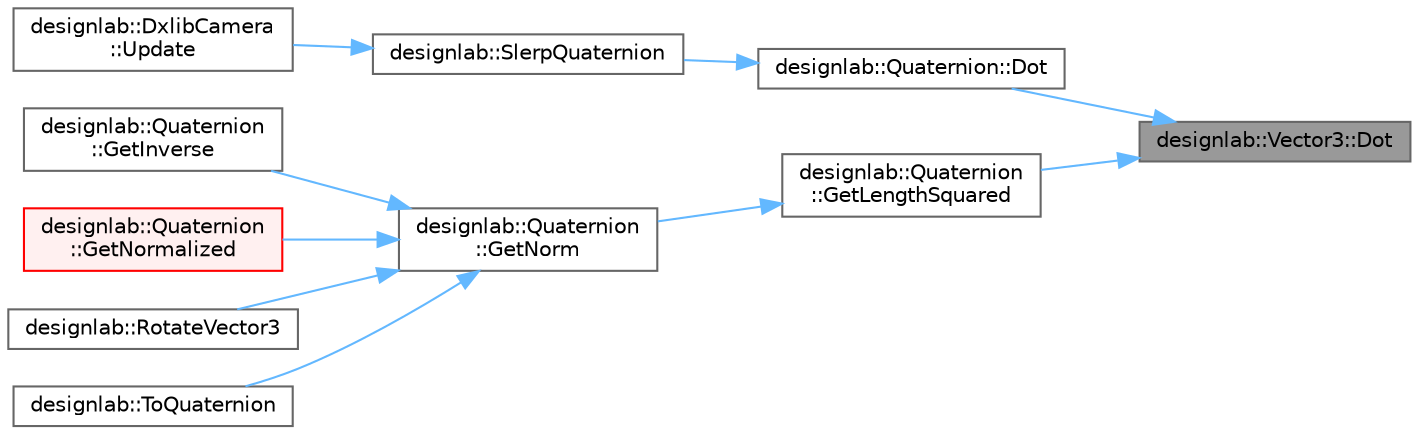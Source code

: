 digraph "designlab::Vector3::Dot"
{
 // LATEX_PDF_SIZE
  bgcolor="transparent";
  edge [fontname=Helvetica,fontsize=10,labelfontname=Helvetica,labelfontsize=10];
  node [fontname=Helvetica,fontsize=10,shape=box,height=0.2,width=0.4];
  rankdir="RL";
  Node1 [id="Node000001",label="designlab::Vector3::Dot",height=0.2,width=0.4,color="gray40", fillcolor="grey60", style="filled", fontcolor="black",tooltip="自分・引数 の内積の結果を返す．"];
  Node1 -> Node2 [id="edge1_Node000001_Node000002",dir="back",color="steelblue1",style="solid",tooltip=" "];
  Node2 [id="Node000002",label="designlab::Quaternion::Dot",height=0.2,width=0.4,color="grey40", fillcolor="white", style="filled",URL="$structdesignlab_1_1_quaternion.html#afaac2f3922f46f7286a2e650f791cec4",tooltip="クォータニオンの内積を返す． クォータニオンを4次元のベクトルとみなし，ベクトルの内積を求める．"];
  Node2 -> Node3 [id="edge2_Node000002_Node000003",dir="back",color="steelblue1",style="solid",tooltip=" "];
  Node3 [id="Node000003",label="designlab::SlerpQuaternion",height=0.2,width=0.4,color="grey40", fillcolor="white", style="filled",URL="$namespacedesignlab.html#aa6386f09017c25f59fbdf0fa7088ec90",tooltip="球面線形補間を行う．"];
  Node3 -> Node4 [id="edge3_Node000003_Node000004",dir="back",color="steelblue1",style="solid",tooltip=" "];
  Node4 [id="Node000004",label="designlab::DxlibCamera\l::Update",height=0.2,width=0.4,color="grey40", fillcolor="white", style="filled",URL="$classdesignlab_1_1_dxlib_camera.html#a849d4bd740e6cebcbe726c7a537d74be",tooltip="カメラの位置などの更新を行う．毎フレーム実行すること．"];
  Node1 -> Node5 [id="edge4_Node000001_Node000005",dir="back",color="steelblue1",style="solid",tooltip=" "];
  Node5 [id="Node000005",label="designlab::Quaternion\l::GetLengthSquared",height=0.2,width=0.4,color="grey40", fillcolor="white", style="filled",URL="$structdesignlab_1_1_quaternion.html#a24ad10137dd081de9002ac270cdce9f9",tooltip="クォータニオンの長さの2乗を返す(ノルムの2乗)．   クォータニオンの長さの2乗は，w^2 + x^2 + y^2 + z^2 で求められる．"];
  Node5 -> Node6 [id="edge5_Node000005_Node000006",dir="back",color="steelblue1",style="solid",tooltip=" "];
  Node6 [id="Node000006",label="designlab::Quaternion\l::GetNorm",height=0.2,width=0.4,color="grey40", fillcolor="white", style="filled",URL="$structdesignlab_1_1_quaternion.html#a56bbbd522805450144f54aae7dbd117e",tooltip="クォータニオンのノルムを返す．   ノルムとは，ベクトルの大きさのこと． クォータニオンのノルムは，w^2 + x^2 + y^2 + z^2 の平方根で求められる．"];
  Node6 -> Node7 [id="edge6_Node000006_Node000007",dir="back",color="steelblue1",style="solid",tooltip=" "];
  Node7 [id="Node000007",label="designlab::Quaternion\l::GetInverse",height=0.2,width=0.4,color="grey40", fillcolor="white", style="filled",URL="$structdesignlab_1_1_quaternion.html#ad164e180a90ff6e7e1df3f5b57cb8b3b",tooltip="クォータニオンの逆数を返す．   クォータニオンqの逆数q^-1は，qの共役をノルムで割ったもの．   q^-1 = q* / |q|^2"];
  Node6 -> Node8 [id="edge7_Node000006_Node000008",dir="back",color="steelblue1",style="solid",tooltip=" "];
  Node8 [id="Node000008",label="designlab::Quaternion\l::GetNormalized",height=0.2,width=0.4,color="red", fillcolor="#FFF0F0", style="filled",URL="$structdesignlab_1_1_quaternion.html#a2c504d31353e189b1fa7a83cfd60deba",tooltip="正規化したクォータニオンを返す．   クォータニオンの正規化とは，ノルムを1にすることを表す．   クォータニオンqの正規化は，q / |q| で求められる．"];
  Node6 -> Node30 [id="edge8_Node000006_Node000030",dir="back",color="steelblue1",style="solid",tooltip=" "];
  Node30 [id="Node000030",label="designlab::RotateVector3",height=0.2,width=0.4,color="grey40", fillcolor="white", style="filled",URL="$namespacedesignlab.html#a60f10cf89b782d822987acc6e655a2a7",tooltip="3次元の位置ベクトルを回転させる．必ず正規化クォータニオンを用いること．"];
  Node6 -> Node31 [id="edge9_Node000006_Node000031",dir="back",color="steelblue1",style="solid",tooltip=" "];
  Node31 [id="Node000031",label="designlab::ToQuaternion",height=0.2,width=0.4,color="grey40", fillcolor="white", style="filled",URL="$namespacedesignlab.html#a54d940e1e1adcbeeec8594a7f542fdef",tooltip="オイラー角からクォータニオンへの変換．"];
}
